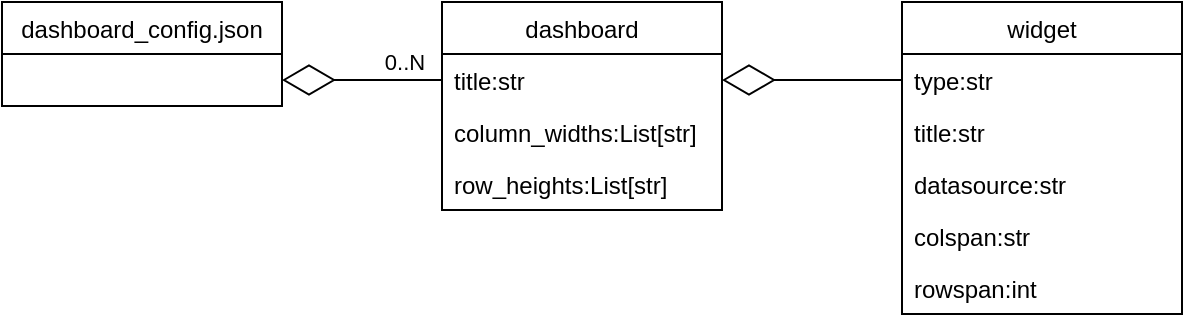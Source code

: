<mxfile version="20.2.3" type="device" pages="2"><diagram name="dashboard_config" id="9f46799a-70d6-7492-0946-bef42562c5a5"><mxGraphModel dx="1115" dy="703" grid="1" gridSize="10" guides="1" tooltips="1" connect="1" arrows="1" fold="1" page="1" pageScale="1" pageWidth="1100" pageHeight="850" background="none" math="0" shadow="0"><root><mxCell id="0"/><mxCell id="1" parent="0"/><mxCell id="KmlJ5Mcbz-POl6Akq95J-1" value="dashboard_config.json" style="swimlane;fontStyle=0;childLayout=stackLayout;horizontal=1;startSize=26;fillColor=none;horizontalStack=0;resizeParent=1;resizeParentMax=0;resizeLast=0;collapsible=1;marginBottom=0;" parent="1" vertex="1"><mxGeometry x="140" y="200" width="140" height="52" as="geometry"/></mxCell><mxCell id="KmlJ5Mcbz-POl6Akq95J-5" value="dashboard" style="swimlane;fontStyle=0;childLayout=stackLayout;horizontal=1;startSize=26;fillColor=none;horizontalStack=0;resizeParent=1;resizeParentMax=0;resizeLast=0;collapsible=1;marginBottom=0;" parent="1" vertex="1"><mxGeometry x="360" y="200" width="140" height="104" as="geometry"/></mxCell><mxCell id="KmlJ5Mcbz-POl6Akq95J-6" value="title:str" style="text;strokeColor=none;fillColor=none;align=left;verticalAlign=top;spacingLeft=4;spacingRight=4;overflow=hidden;rotatable=0;points=[[0,0.5],[1,0.5]];portConstraint=eastwest;" parent="KmlJ5Mcbz-POl6Akq95J-5" vertex="1"><mxGeometry y="26" width="140" height="26" as="geometry"/></mxCell><mxCell id="KmlJ5Mcbz-POl6Akq95J-7" value="column_widths:List[str]" style="text;strokeColor=none;fillColor=none;align=left;verticalAlign=top;spacingLeft=4;spacingRight=4;overflow=hidden;rotatable=0;points=[[0,0.5],[1,0.5]];portConstraint=eastwest;" parent="KmlJ5Mcbz-POl6Akq95J-5" vertex="1"><mxGeometry y="52" width="140" height="26" as="geometry"/></mxCell><mxCell id="KmlJ5Mcbz-POl6Akq95J-8" value="row_heights:List[str]" style="text;strokeColor=none;fillColor=none;align=left;verticalAlign=top;spacingLeft=4;spacingRight=4;overflow=hidden;rotatable=0;points=[[0,0.5],[1,0.5]];portConstraint=eastwest;" parent="KmlJ5Mcbz-POl6Akq95J-5" vertex="1"><mxGeometry y="78" width="140" height="26" as="geometry"/></mxCell><mxCell id="KmlJ5Mcbz-POl6Akq95J-9" value="" style="endArrow=diamondThin;endFill=0;endSize=24;html=1;rounded=0;entryX=1;entryY=0.5;entryDx=0;entryDy=0;exitX=0;exitY=0.5;exitDx=0;exitDy=0;" parent="1" source="KmlJ5Mcbz-POl6Akq95J-6" edge="1"><mxGeometry width="160" relative="1" as="geometry"><mxPoint x="230" y="410" as="sourcePoint"/><mxPoint x="280" y="239" as="targetPoint"/></mxGeometry></mxCell><mxCell id="KmlJ5Mcbz-POl6Akq95J-11" value="0..N" style="edgeLabel;html=1;align=center;verticalAlign=middle;resizable=0;points=[];" parent="KmlJ5Mcbz-POl6Akq95J-9" vertex="1" connectable="0"><mxGeometry x="-0.525" relative="1" as="geometry"><mxPoint y="-9" as="offset"/></mxGeometry></mxCell><object label="widget" id="KmlJ5Mcbz-POl6Akq95J-12"><mxCell style="swimlane;fontStyle=0;childLayout=stackLayout;horizontal=1;startSize=26;fillColor=none;horizontalStack=0;resizeParent=1;resizeParentMax=0;resizeLast=0;collapsible=1;marginBottom=0;" parent="1" vertex="1"><mxGeometry x="590" y="200" width="140" height="156" as="geometry"/></mxCell></object><mxCell id="KmlJ5Mcbz-POl6Akq95J-13" value="type:str" style="text;strokeColor=none;fillColor=none;align=left;verticalAlign=top;spacingLeft=4;spacingRight=4;overflow=hidden;rotatable=0;points=[[0,0.5],[1,0.5]];portConstraint=eastwest;" parent="KmlJ5Mcbz-POl6Akq95J-12" vertex="1"><mxGeometry y="26" width="140" height="26" as="geometry"/></mxCell><mxCell id="KmlJ5Mcbz-POl6Akq95J-14" value="title:str" style="text;strokeColor=none;fillColor=none;align=left;verticalAlign=top;spacingLeft=4;spacingRight=4;overflow=hidden;rotatable=0;points=[[0,0.5],[1,0.5]];portConstraint=eastwest;" parent="KmlJ5Mcbz-POl6Akq95J-12" vertex="1"><mxGeometry y="52" width="140" height="26" as="geometry"/></mxCell><mxCell id="KmlJ5Mcbz-POl6Akq95J-15" value="datasource:str" style="text;strokeColor=none;fillColor=none;align=left;verticalAlign=top;spacingLeft=4;spacingRight=4;overflow=hidden;rotatable=0;points=[[0,0.5],[1,0.5]];portConstraint=eastwest;" parent="KmlJ5Mcbz-POl6Akq95J-12" vertex="1"><mxGeometry y="78" width="140" height="26" as="geometry"/></mxCell><mxCell id="KmlJ5Mcbz-POl6Akq95J-17" value="colspan:str" style="text;strokeColor=none;fillColor=none;align=left;verticalAlign=top;spacingLeft=4;spacingRight=4;overflow=hidden;rotatable=0;points=[[0,0.5],[1,0.5]];portConstraint=eastwest;" parent="KmlJ5Mcbz-POl6Akq95J-12" vertex="1"><mxGeometry y="104" width="140" height="26" as="geometry"/></mxCell><mxCell id="KmlJ5Mcbz-POl6Akq95J-18" value="rowspan:int" style="text;strokeColor=none;fillColor=none;align=left;verticalAlign=top;spacingLeft=4;spacingRight=4;overflow=hidden;rotatable=0;points=[[0,0.5],[1,0.5]];portConstraint=eastwest;" parent="KmlJ5Mcbz-POl6Akq95J-12" vertex="1"><mxGeometry y="130" width="140" height="26" as="geometry"/></mxCell><mxCell id="KmlJ5Mcbz-POl6Akq95J-16" value="" style="endArrow=diamondThin;endFill=0;endSize=24;html=1;rounded=0;entryX=1;entryY=0.5;entryDx=0;entryDy=0;exitX=0;exitY=0.5;exitDx=0;exitDy=0;" parent="1" source="KmlJ5Mcbz-POl6Akq95J-13" target="KmlJ5Mcbz-POl6Akq95J-6" edge="1"><mxGeometry width="160" relative="1" as="geometry"><mxPoint x="420" y="420" as="sourcePoint"/><mxPoint x="580" y="420" as="targetPoint"/></mxGeometry></mxCell></root></mxGraphModel></diagram><diagram id="Hz2JW2K7TQvRAWPySmJ8" name="widget_sequence_diagram"><mxGraphModel dx="1115" dy="703" grid="1" gridSize="10" guides="1" tooltips="1" connect="1" arrows="1" fold="1" page="1" pageScale="1" pageWidth="850" pageHeight="1100" math="0" shadow="0"><root><mxCell id="0"/><mxCell id="1" parent="0"/><mxCell id="ymIP1kFDltJzKpp2msdz-1" value="Web Browser" style="shape=umlLifeline;perimeter=lifelinePerimeter;whiteSpace=wrap;html=1;container=1;collapsible=0;recursiveResize=0;outlineConnect=0;" parent="1" vertex="1"><mxGeometry x="60" y="40" width="100" height="420" as="geometry"/></mxCell><mxCell id="ymIP1kFDltJzKpp2msdz-2" value="API" style="shape=umlLifeline;perimeter=lifelinePerimeter;whiteSpace=wrap;html=1;container=1;collapsible=0;recursiveResize=0;outlineConnect=0;" parent="1" vertex="1"><mxGeometry x="240" y="40" width="100" height="350" as="geometry"/></mxCell><mxCell id="lMmDSjITHBAwcUxGS9_T-2" value="" style="html=1;points=[];perimeter=orthogonalPerimeter;" parent="ymIP1kFDltJzKpp2msdz-2" vertex="1"><mxGeometry x="45" y="70" width="10" height="80" as="geometry"/></mxCell><mxCell id="lMmDSjITHBAwcUxGS9_T-5" value="Use" style="endArrow=open;endSize=12;dashed=1;html=1;rounded=0;entryX=0;entryY=0.25;entryDx=0;entryDy=0;" parent="ymIP1kFDltJzKpp2msdz-2" target="lMmDSjITHBAwcUxGS9_T-1" edge="1"><mxGeometry width="160" relative="1" as="geometry"><mxPoint x="50" y="90" as="sourcePoint"/><mxPoint x="190" y="96" as="targetPoint"/></mxGeometry></mxCell><mxCell id="lMmDSjITHBAwcUxGS9_T-6" value="" style="html=1;points=[];perimeter=orthogonalPerimeter;" parent="ymIP1kFDltJzKpp2msdz-2" vertex="1"><mxGeometry x="45" y="200" width="10" height="30" as="geometry"/></mxCell><mxCell id="lMmDSjITHBAwcUxGS9_T-26" value="" style="html=1;points=[];perimeter=orthogonalPerimeter;" parent="ymIP1kFDltJzKpp2msdz-2" vertex="1"><mxGeometry x="45" y="270" width="10" height="30" as="geometry"/></mxCell><mxCell id="lMmDSjITHBAwcUxGS9_T-1" value="dashboard_config.json" style="swimlane;fontStyle=0;childLayout=stackLayout;horizontal=1;startSize=26;fillColor=none;horizontalStack=0;resizeParent=1;resizeParentMax=0;resizeLast=0;collapsible=1;marginBottom=0;" parent="1" vertex="1"><mxGeometry x="410" y="120" width="140" height="52" as="geometry"/></mxCell><mxCell id="lMmDSjITHBAwcUxGS9_T-3" value="/api/config/visualization" style="html=1;verticalAlign=bottom;endArrow=block;entryX=0;entryY=0;rounded=0;" parent="1" source="ymIP1kFDltJzKpp2msdz-1" target="lMmDSjITHBAwcUxGS9_T-2" edge="1"><mxGeometry relative="1" as="geometry"><mxPoint x="185" y="110" as="sourcePoint"/></mxGeometry></mxCell><mxCell id="lMmDSjITHBAwcUxGS9_T-4" value="return" style="html=1;verticalAlign=bottom;endArrow=open;dashed=1;endSize=8;exitX=0;exitY=0.95;rounded=0;" parent="1" source="lMmDSjITHBAwcUxGS9_T-2" target="ymIP1kFDltJzKpp2msdz-1" edge="1"><mxGeometry relative="1" as="geometry"><mxPoint x="185" y="186" as="targetPoint"/></mxGeometry></mxCell><mxCell id="lMmDSjITHBAwcUxGS9_T-7" value="/api/visualiation/terrain_map" style="html=1;verticalAlign=bottom;endArrow=block;entryX=0;entryY=0;rounded=0;" parent="1" source="ymIP1kFDltJzKpp2msdz-1" target="lMmDSjITHBAwcUxGS9_T-6" edge="1"><mxGeometry relative="1" as="geometry"><mxPoint x="185" y="240" as="sourcePoint"/></mxGeometry></mxCell><mxCell id="lMmDSjITHBAwcUxGS9_T-8" value="return" style="html=1;verticalAlign=bottom;endArrow=open;dashed=1;endSize=8;exitX=0;exitY=0.95;rounded=0;" parent="1" source="lMmDSjITHBAwcUxGS9_T-6" target="ymIP1kFDltJzKpp2msdz-1" edge="1"><mxGeometry relative="1" as="geometry"><mxPoint x="185" y="316" as="targetPoint"/></mxGeometry></mxCell><mxCell id="lMmDSjITHBAwcUxGS9_T-11" value="hydrogen-widget" style="shape=umlFrame;whiteSpace=wrap;html=1;width=110;height=30;" parent="1" vertex="1"><mxGeometry x="360" y="200" width="460" height="300" as="geometry"/></mxCell><mxCell id="lMmDSjITHBAwcUxGS9_T-12" value="Utility" style="swimlane;fontStyle=1;align=center;verticalAlign=top;childLayout=stackLayout;horizontal=1;startSize=26;horizontalStack=0;resizeParent=1;resizeParentMax=0;resizeLast=0;collapsible=1;marginBottom=0;" parent="1" vertex="1"><mxGeometry x="390" y="250" width="420" height="60" as="geometry"/></mxCell><mxCell id="lMmDSjITHBAwcUxGS9_T-13" value="get_widget_result(datasource, user_id, domain_id, query_parameters)-&gt;dict" style="text;strokeColor=none;fillColor=none;align=left;verticalAlign=top;spacingLeft=4;spacingRight=4;overflow=hidden;rotatable=0;points=[[0,0.5],[1,0.5]];portConstraint=eastwest;" parent="lMmDSjITHBAwcUxGS9_T-12" vertex="1"><mxGeometry y="26" width="420" height="26" as="geometry"/></mxCell><mxCell id="lMmDSjITHBAwcUxGS9_T-14" value="" style="line;strokeWidth=1;fillColor=none;align=left;verticalAlign=middle;spacingTop=-1;spacingLeft=3;spacingRight=3;rotatable=0;labelPosition=right;points=[];portConstraint=eastwest;" parent="lMmDSjITHBAwcUxGS9_T-12" vertex="1"><mxGeometry y="52" width="420" height="8" as="geometry"/></mxCell><mxCell id="lMmDSjITHBAwcUxGS9_T-16" value="terrain_map.py" style="swimlane;fontStyle=1;align=center;verticalAlign=top;childLayout=stackLayout;horizontal=1;startSize=26;horizontalStack=0;resizeParent=1;resizeParentMax=0;resizeLast=0;collapsible=1;marginBottom=0;" parent="1" vertex="1"><mxGeometry x="400" y="340" width="270" height="60" as="geometry"/></mxCell><mxCell id="lMmDSjITHBAwcUxGS9_T-18" value="" style="line;strokeWidth=1;fillColor=none;align=left;verticalAlign=middle;spacingTop=-1;spacingLeft=3;spacingRight=3;rotatable=0;labelPosition=right;points=[];portConstraint=eastwest;" parent="lMmDSjITHBAwcUxGS9_T-16" vertex="1"><mxGeometry y="26" width="270" height="8" as="geometry"/></mxCell><mxCell id="lMmDSjITHBAwcUxGS9_T-19" value="render_terrain_map(user_id, domain_id)-&gt;dict" style="text;strokeColor=none;fillColor=none;align=left;verticalAlign=top;spacingLeft=4;spacingRight=4;overflow=hidden;rotatable=0;points=[[0,0.5],[1,0.5]];portConstraint=eastwest;" parent="lMmDSjITHBAwcUxGS9_T-16" vertex="1"><mxGeometry y="34" width="270" height="26" as="geometry"/></mxCell><mxCell id="lMmDSjITHBAwcUxGS9_T-20" value="location_map.py" style="swimlane;fontStyle=1;align=center;verticalAlign=top;childLayout=stackLayout;horizontal=1;startSize=26;horizontalStack=0;resizeParent=1;resizeParentMax=0;resizeLast=0;collapsible=1;marginBottom=0;" parent="1" vertex="1"><mxGeometry x="500" y="420" width="270" height="60" as="geometry"/></mxCell><mxCell id="lMmDSjITHBAwcUxGS9_T-21" value="" style="line;strokeWidth=1;fillColor=none;align=left;verticalAlign=middle;spacingTop=-1;spacingLeft=3;spacingRight=3;rotatable=0;labelPosition=right;points=[];portConstraint=eastwest;" parent="lMmDSjITHBAwcUxGS9_T-20" vertex="1"><mxGeometry y="26" width="270" height="8" as="geometry"/></mxCell><mxCell id="lMmDSjITHBAwcUxGS9_T-22" value="render_location_map(user_id, domain_id)-&gt;dict" style="text;strokeColor=none;fillColor=none;align=left;verticalAlign=top;spacingLeft=4;spacingRight=4;overflow=hidden;rotatable=0;points=[[0,0.5],[1,0.5]];portConstraint=eastwest;" parent="lMmDSjITHBAwcUxGS9_T-20" vertex="1"><mxGeometry y="34" width="270" height="26" as="geometry"/></mxCell><mxCell id="lMmDSjITHBAwcUxGS9_T-23" value="Use" style="endArrow=open;endSize=12;dashed=1;html=1;rounded=0;exitX=0.505;exitY=1;exitDx=0;exitDy=0;exitPerimeter=0;entryX=0.75;entryY=0;entryDx=0;entryDy=0;" parent="1" source="lMmDSjITHBAwcUxGS9_T-14" target="lMmDSjITHBAwcUxGS9_T-16" edge="1"><mxGeometry width="160" relative="1" as="geometry"><mxPoint x="360" y="570" as="sourcePoint"/><mxPoint x="520" y="570" as="targetPoint"/></mxGeometry></mxCell><mxCell id="lMmDSjITHBAwcUxGS9_T-24" value="Use" style="endArrow=open;endSize=12;dashed=1;html=1;rounded=0;entryX=0.75;entryY=0;entryDx=0;entryDy=0;exitX=0.75;exitY=1;exitDx=0;exitDy=0;" parent="1" source="lMmDSjITHBAwcUxGS9_T-12" target="lMmDSjITHBAwcUxGS9_T-20" edge="1"><mxGeometry width="160" relative="1" as="geometry"><mxPoint x="612.1" y="320" as="sourcePoint"/><mxPoint x="612.5" y="350" as="targetPoint"/></mxGeometry></mxCell><mxCell id="lMmDSjITHBAwcUxGS9_T-25" value="Use" style="endArrow=open;endSize=12;dashed=1;html=1;rounded=0;entryX=0;entryY=0.25;entryDx=0;entryDy=0;exitX=1;exitY=0.533;exitDx=0;exitDy=0;exitPerimeter=0;" parent="1" source="lMmDSjITHBAwcUxGS9_T-6" target="lMmDSjITHBAwcUxGS9_T-12" edge="1"><mxGeometry width="160" relative="1" as="geometry"><mxPoint x="120" y="410" as="sourcePoint"/><mxPoint x="280" y="410" as="targetPoint"/></mxGeometry></mxCell><mxCell id="lMmDSjITHBAwcUxGS9_T-27" value="/api/visualization/location_map" style="html=1;verticalAlign=bottom;endArrow=block;entryX=0;entryY=0;rounded=0;" parent="1" source="ymIP1kFDltJzKpp2msdz-1" target="lMmDSjITHBAwcUxGS9_T-26" edge="1"><mxGeometry relative="1" as="geometry"><mxPoint x="185" y="310" as="sourcePoint"/></mxGeometry></mxCell><mxCell id="lMmDSjITHBAwcUxGS9_T-28" value="return" style="html=1;verticalAlign=bottom;endArrow=open;dashed=1;endSize=8;exitX=0;exitY=0.95;rounded=0;" parent="1" source="lMmDSjITHBAwcUxGS9_T-26" target="ymIP1kFDltJzKpp2msdz-1" edge="1"><mxGeometry relative="1" as="geometry"><mxPoint x="185" y="386" as="targetPoint"/></mxGeometry></mxCell><mxCell id="lMmDSjITHBAwcUxGS9_T-29" value="Use" style="endArrow=open;endSize=12;dashed=1;html=1;rounded=0;entryX=0;entryY=0.5;entryDx=0;entryDy=0;exitX=0.9;exitY=0.5;exitDx=0;exitDy=0;exitPerimeter=0;" parent="1" source="lMmDSjITHBAwcUxGS9_T-26" target="lMmDSjITHBAwcUxGS9_T-13" edge="1"><mxGeometry width="160" relative="1" as="geometry"><mxPoint x="275" y="265.99" as="sourcePoint"/><mxPoint x="400" y="275" as="targetPoint"/></mxGeometry></mxCell></root></mxGraphModel></diagram></mxfile>